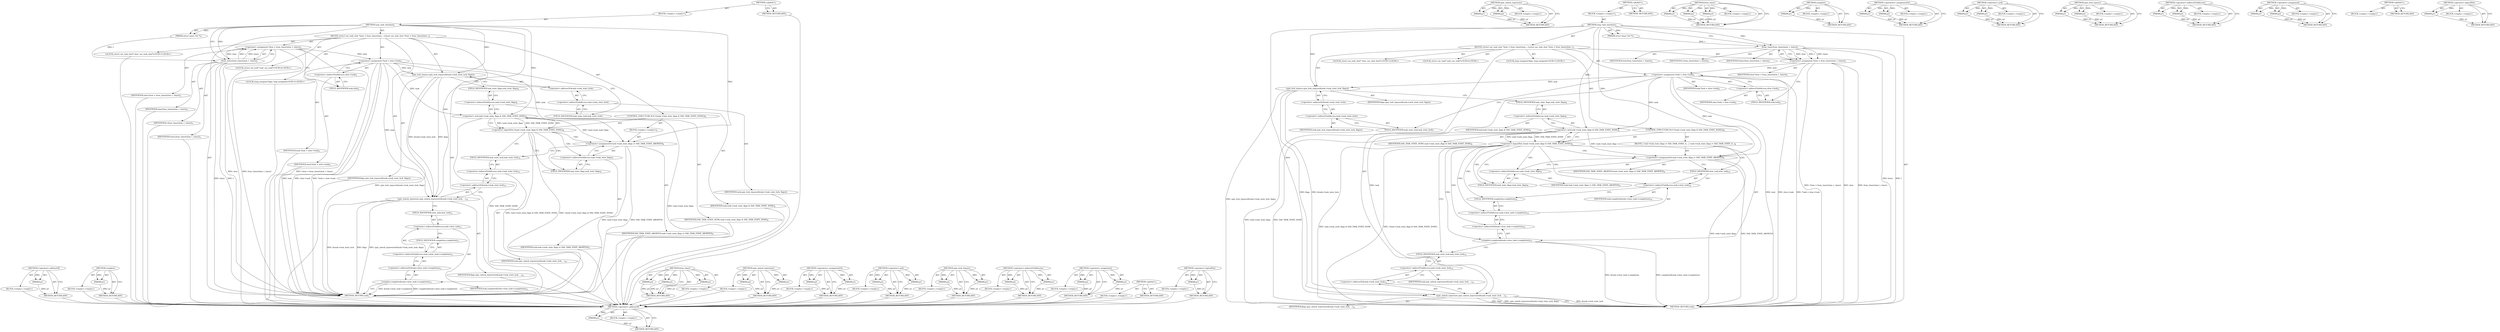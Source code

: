 digraph "&lt;operator&gt;.logicalNot" {
vulnerable_101 [label=<(METHOD,&lt;operator&gt;.addressOf)>];
vulnerable_102 [label=<(PARAM,p1)>];
vulnerable_103 [label=<(BLOCK,&lt;empty&gt;,&lt;empty&gt;)>];
vulnerable_104 [label=<(METHOD_RETURN,ANY)>];
vulnerable_124 [label=<(METHOD,complete)>];
vulnerable_125 [label=<(PARAM,p1)>];
vulnerable_126 [label=<(BLOCK,&lt;empty&gt;,&lt;empty&gt;)>];
vulnerable_127 [label=<(METHOD_RETURN,ANY)>];
vulnerable_6 [label=<(METHOD,&lt;global&gt;)<SUB>1</SUB>>];
vulnerable_7 [label=<(BLOCK,&lt;empty&gt;,&lt;empty&gt;)<SUB>1</SUB>>];
vulnerable_8 [label=<(METHOD,smp_task_timedout)<SUB>1</SUB>>];
vulnerable_9 [label=<(PARAM,struct timer_list *t)<SUB>1</SUB>>];
vulnerable_10 [label=<(BLOCK,{
	struct sas_task_slow *slow = from_timer(slow...,{
	struct sas_task_slow *slow = from_timer(slow...)<SUB>2</SUB>>];
vulnerable_11 [label="<(LOCAL,struct sas_task_slow* slow: sas_task_slow*)<SUB>3</SUB>>"];
vulnerable_12 [label=<(&lt;operator&gt;.assignment,*slow = from_timer(slow, t, timer))<SUB>3</SUB>>];
vulnerable_13 [label=<(IDENTIFIER,slow,*slow = from_timer(slow, t, timer))<SUB>3</SUB>>];
vulnerable_14 [label=<(from_timer,from_timer(slow, t, timer))<SUB>3</SUB>>];
vulnerable_15 [label=<(IDENTIFIER,slow,from_timer(slow, t, timer))<SUB>3</SUB>>];
vulnerable_16 [label=<(IDENTIFIER,t,from_timer(slow, t, timer))<SUB>3</SUB>>];
vulnerable_17 [label=<(IDENTIFIER,timer,from_timer(slow, t, timer))<SUB>3</SUB>>];
vulnerable_18 [label="<(LOCAL,struct sas_task* task: sas_task*)<SUB>4</SUB>>"];
vulnerable_19 [label=<(&lt;operator&gt;.assignment,*task = slow-&gt;task)<SUB>4</SUB>>];
vulnerable_20 [label=<(IDENTIFIER,task,*task = slow-&gt;task)<SUB>4</SUB>>];
vulnerable_21 [label=<(&lt;operator&gt;.indirectFieldAccess,slow-&gt;task)<SUB>4</SUB>>];
vulnerable_22 [label=<(IDENTIFIER,slow,*task = slow-&gt;task)<SUB>4</SUB>>];
vulnerable_23 [label=<(FIELD_IDENTIFIER,task,task)<SUB>4</SUB>>];
vulnerable_24 [label="<(LOCAL,long unsigned flags: long unsigned)<SUB>5</SUB>>"];
vulnerable_25 [label=<(spin_lock_irqsave,spin_lock_irqsave(&amp;task-&gt;task_state_lock, flags))<SUB>7</SUB>>];
vulnerable_26 [label=<(&lt;operator&gt;.addressOf,&amp;task-&gt;task_state_lock)<SUB>7</SUB>>];
vulnerable_27 [label=<(&lt;operator&gt;.indirectFieldAccess,task-&gt;task_state_lock)<SUB>7</SUB>>];
vulnerable_28 [label=<(IDENTIFIER,task,spin_lock_irqsave(&amp;task-&gt;task_state_lock, flags))<SUB>7</SUB>>];
vulnerable_29 [label=<(FIELD_IDENTIFIER,task_state_lock,task_state_lock)<SUB>7</SUB>>];
vulnerable_30 [label=<(IDENTIFIER,flags,spin_lock_irqsave(&amp;task-&gt;task_state_lock, flags))<SUB>7</SUB>>];
vulnerable_31 [label=<(CONTROL_STRUCTURE,IF,if (!(task-&gt;task_state_flags &amp; SAS_TASK_STATE_DONE)))<SUB>8</SUB>>];
vulnerable_32 [label=<(&lt;operator&gt;.logicalNot,!(task-&gt;task_state_flags &amp; SAS_TASK_STATE_DONE))<SUB>8</SUB>>];
vulnerable_33 [label=<(&lt;operator&gt;.and,task-&gt;task_state_flags &amp; SAS_TASK_STATE_DONE)<SUB>8</SUB>>];
vulnerable_34 [label=<(&lt;operator&gt;.indirectFieldAccess,task-&gt;task_state_flags)<SUB>8</SUB>>];
vulnerable_35 [label=<(IDENTIFIER,task,task-&gt;task_state_flags &amp; SAS_TASK_STATE_DONE)<SUB>8</SUB>>];
vulnerable_36 [label=<(FIELD_IDENTIFIER,task_state_flags,task_state_flags)<SUB>8</SUB>>];
vulnerable_37 [label=<(IDENTIFIER,SAS_TASK_STATE_DONE,task-&gt;task_state_flags &amp; SAS_TASK_STATE_DONE)<SUB>8</SUB>>];
vulnerable_38 [label=<(BLOCK,&lt;empty&gt;,&lt;empty&gt;)<SUB>9</SUB>>];
vulnerable_39 [label=<(&lt;operators&gt;.assignmentOr,task-&gt;task_state_flags |= SAS_TASK_STATE_ABORTED)<SUB>9</SUB>>];
vulnerable_40 [label=<(&lt;operator&gt;.indirectFieldAccess,task-&gt;task_state_flags)<SUB>9</SUB>>];
vulnerable_41 [label=<(IDENTIFIER,task,task-&gt;task_state_flags |= SAS_TASK_STATE_ABORTED)<SUB>9</SUB>>];
vulnerable_42 [label=<(FIELD_IDENTIFIER,task_state_flags,task_state_flags)<SUB>9</SUB>>];
vulnerable_43 [label=<(IDENTIFIER,SAS_TASK_STATE_ABORTED,task-&gt;task_state_flags |= SAS_TASK_STATE_ABORTED)<SUB>9</SUB>>];
vulnerable_44 [label=<(spin_unlock_irqrestore,spin_unlock_irqrestore(&amp;task-&gt;task_state_lock, ...)<SUB>10</SUB>>];
vulnerable_45 [label=<(&lt;operator&gt;.addressOf,&amp;task-&gt;task_state_lock)<SUB>10</SUB>>];
vulnerable_46 [label=<(&lt;operator&gt;.indirectFieldAccess,task-&gt;task_state_lock)<SUB>10</SUB>>];
vulnerable_47 [label=<(IDENTIFIER,task,spin_unlock_irqrestore(&amp;task-&gt;task_state_lock, ...)<SUB>10</SUB>>];
vulnerable_48 [label=<(FIELD_IDENTIFIER,task_state_lock,task_state_lock)<SUB>10</SUB>>];
vulnerable_49 [label=<(IDENTIFIER,flags,spin_unlock_irqrestore(&amp;task-&gt;task_state_lock, ...)<SUB>10</SUB>>];
vulnerable_50 [label=<(complete,complete(&amp;task-&gt;slow_task-&gt;completion))<SUB>11</SUB>>];
vulnerable_51 [label=<(&lt;operator&gt;.addressOf,&amp;task-&gt;slow_task-&gt;completion)<SUB>11</SUB>>];
vulnerable_52 [label=<(&lt;operator&gt;.indirectFieldAccess,task-&gt;slow_task-&gt;completion)<SUB>11</SUB>>];
vulnerable_53 [label=<(&lt;operator&gt;.indirectFieldAccess,task-&gt;slow_task)<SUB>11</SUB>>];
vulnerable_54 [label=<(IDENTIFIER,task,complete(&amp;task-&gt;slow_task-&gt;completion))<SUB>11</SUB>>];
vulnerable_55 [label=<(FIELD_IDENTIFIER,slow_task,slow_task)<SUB>11</SUB>>];
vulnerable_56 [label=<(FIELD_IDENTIFIER,completion,completion)<SUB>11</SUB>>];
vulnerable_57 [label=<(METHOD_RETURN,void)<SUB>1</SUB>>];
vulnerable_59 [label=<(METHOD_RETURN,ANY)<SUB>1</SUB>>];
vulnerable_85 [label=<(METHOD,from_timer)>];
vulnerable_86 [label=<(PARAM,p1)>];
vulnerable_87 [label=<(PARAM,p2)>];
vulnerable_88 [label=<(PARAM,p3)>];
vulnerable_89 [label=<(BLOCK,&lt;empty&gt;,&lt;empty&gt;)>];
vulnerable_90 [label=<(METHOD_RETURN,ANY)>];
vulnerable_119 [label=<(METHOD,spin_unlock_irqrestore)>];
vulnerable_120 [label=<(PARAM,p1)>];
vulnerable_121 [label=<(PARAM,p2)>];
vulnerable_122 [label=<(BLOCK,&lt;empty&gt;,&lt;empty&gt;)>];
vulnerable_123 [label=<(METHOD_RETURN,ANY)>];
vulnerable_114 [label=<(METHOD,&lt;operators&gt;.assignmentOr)>];
vulnerable_115 [label=<(PARAM,p1)>];
vulnerable_116 [label=<(PARAM,p2)>];
vulnerable_117 [label=<(BLOCK,&lt;empty&gt;,&lt;empty&gt;)>];
vulnerable_118 [label=<(METHOD_RETURN,ANY)>];
vulnerable_109 [label=<(METHOD,&lt;operator&gt;.and)>];
vulnerable_110 [label=<(PARAM,p1)>];
vulnerable_111 [label=<(PARAM,p2)>];
vulnerable_112 [label=<(BLOCK,&lt;empty&gt;,&lt;empty&gt;)>];
vulnerable_113 [label=<(METHOD_RETURN,ANY)>];
vulnerable_96 [label=<(METHOD,spin_lock_irqsave)>];
vulnerable_97 [label=<(PARAM,p1)>];
vulnerable_98 [label=<(PARAM,p2)>];
vulnerable_99 [label=<(BLOCK,&lt;empty&gt;,&lt;empty&gt;)>];
vulnerable_100 [label=<(METHOD_RETURN,ANY)>];
vulnerable_91 [label=<(METHOD,&lt;operator&gt;.indirectFieldAccess)>];
vulnerable_92 [label=<(PARAM,p1)>];
vulnerable_93 [label=<(PARAM,p2)>];
vulnerable_94 [label=<(BLOCK,&lt;empty&gt;,&lt;empty&gt;)>];
vulnerable_95 [label=<(METHOD_RETURN,ANY)>];
vulnerable_80 [label=<(METHOD,&lt;operator&gt;.assignment)>];
vulnerable_81 [label=<(PARAM,p1)>];
vulnerable_82 [label=<(PARAM,p2)>];
vulnerable_83 [label=<(BLOCK,&lt;empty&gt;,&lt;empty&gt;)>];
vulnerable_84 [label=<(METHOD_RETURN,ANY)>];
vulnerable_74 [label=<(METHOD,&lt;global&gt;)<SUB>1</SUB>>];
vulnerable_75 [label=<(BLOCK,&lt;empty&gt;,&lt;empty&gt;)>];
vulnerable_76 [label=<(METHOD_RETURN,ANY)>];
vulnerable_105 [label=<(METHOD,&lt;operator&gt;.logicalNot)>];
vulnerable_106 [label=<(PARAM,p1)>];
vulnerable_107 [label=<(BLOCK,&lt;empty&gt;,&lt;empty&gt;)>];
vulnerable_108 [label=<(METHOD_RETURN,ANY)>];
fixed_101 [label=<(METHOD,&lt;operator&gt;.addressOf)>];
fixed_102 [label=<(PARAM,p1)>];
fixed_103 [label=<(BLOCK,&lt;empty&gt;,&lt;empty&gt;)>];
fixed_104 [label=<(METHOD_RETURN,ANY)>];
fixed_123 [label=<(METHOD,spin_unlock_irqrestore)>];
fixed_124 [label=<(PARAM,p1)>];
fixed_125 [label=<(PARAM,p2)>];
fixed_126 [label=<(BLOCK,&lt;empty&gt;,&lt;empty&gt;)>];
fixed_127 [label=<(METHOD_RETURN,ANY)>];
fixed_6 [label=<(METHOD,&lt;global&gt;)<SUB>1</SUB>>];
fixed_7 [label=<(BLOCK,&lt;empty&gt;,&lt;empty&gt;)<SUB>1</SUB>>];
fixed_8 [label=<(METHOD,smp_task_timedout)<SUB>1</SUB>>];
fixed_9 [label=<(PARAM,struct timer_list *t)<SUB>1</SUB>>];
fixed_10 [label=<(BLOCK,{
	struct sas_task_slow *slow = from_timer(slow...,{
	struct sas_task_slow *slow = from_timer(slow...)<SUB>2</SUB>>];
fixed_11 [label="<(LOCAL,struct sas_task_slow* slow: sas_task_slow*)<SUB>3</SUB>>"];
fixed_12 [label=<(&lt;operator&gt;.assignment,*slow = from_timer(slow, t, timer))<SUB>3</SUB>>];
fixed_13 [label=<(IDENTIFIER,slow,*slow = from_timer(slow, t, timer))<SUB>3</SUB>>];
fixed_14 [label=<(from_timer,from_timer(slow, t, timer))<SUB>3</SUB>>];
fixed_15 [label=<(IDENTIFIER,slow,from_timer(slow, t, timer))<SUB>3</SUB>>];
fixed_16 [label=<(IDENTIFIER,t,from_timer(slow, t, timer))<SUB>3</SUB>>];
fixed_17 [label=<(IDENTIFIER,timer,from_timer(slow, t, timer))<SUB>3</SUB>>];
fixed_18 [label="<(LOCAL,struct sas_task* task: sas_task*)<SUB>4</SUB>>"];
fixed_19 [label=<(&lt;operator&gt;.assignment,*task = slow-&gt;task)<SUB>4</SUB>>];
fixed_20 [label=<(IDENTIFIER,task,*task = slow-&gt;task)<SUB>4</SUB>>];
fixed_21 [label=<(&lt;operator&gt;.indirectFieldAccess,slow-&gt;task)<SUB>4</SUB>>];
fixed_22 [label=<(IDENTIFIER,slow,*task = slow-&gt;task)<SUB>4</SUB>>];
fixed_23 [label=<(FIELD_IDENTIFIER,task,task)<SUB>4</SUB>>];
fixed_24 [label="<(LOCAL,long unsigned flags: long unsigned)<SUB>5</SUB>>"];
fixed_25 [label=<(spin_lock_irqsave,spin_lock_irqsave(&amp;task-&gt;task_state_lock, flags))<SUB>7</SUB>>];
fixed_26 [label=<(&lt;operator&gt;.addressOf,&amp;task-&gt;task_state_lock)<SUB>7</SUB>>];
fixed_27 [label=<(&lt;operator&gt;.indirectFieldAccess,task-&gt;task_state_lock)<SUB>7</SUB>>];
fixed_28 [label=<(IDENTIFIER,task,spin_lock_irqsave(&amp;task-&gt;task_state_lock, flags))<SUB>7</SUB>>];
fixed_29 [label=<(FIELD_IDENTIFIER,task_state_lock,task_state_lock)<SUB>7</SUB>>];
fixed_30 [label=<(IDENTIFIER,flags,spin_lock_irqsave(&amp;task-&gt;task_state_lock, flags))<SUB>7</SUB>>];
fixed_31 [label=<(CONTROL_STRUCTURE,IF,if (!(task-&gt;task_state_flags &amp; SAS_TASK_STATE_DONE)))<SUB>8</SUB>>];
fixed_32 [label=<(&lt;operator&gt;.logicalNot,!(task-&gt;task_state_flags &amp; SAS_TASK_STATE_DONE))<SUB>8</SUB>>];
fixed_33 [label=<(&lt;operator&gt;.and,task-&gt;task_state_flags &amp; SAS_TASK_STATE_DONE)<SUB>8</SUB>>];
fixed_34 [label=<(&lt;operator&gt;.indirectFieldAccess,task-&gt;task_state_flags)<SUB>8</SUB>>];
fixed_35 [label=<(IDENTIFIER,task,task-&gt;task_state_flags &amp; SAS_TASK_STATE_DONE)<SUB>8</SUB>>];
fixed_36 [label=<(FIELD_IDENTIFIER,task_state_flags,task_state_flags)<SUB>8</SUB>>];
fixed_37 [label=<(IDENTIFIER,SAS_TASK_STATE_DONE,task-&gt;task_state_flags &amp; SAS_TASK_STATE_DONE)<SUB>8</SUB>>];
fixed_38 [label=<(BLOCK,{
 		task-&gt;task_state_flags |= SAS_TASK_STATE_A...,{
 		task-&gt;task_state_flags |= SAS_TASK_STATE_A...)<SUB>8</SUB>>];
fixed_39 [label=<(&lt;operators&gt;.assignmentOr,task-&gt;task_state_flags |= SAS_TASK_STATE_ABORTED)<SUB>9</SUB>>];
fixed_40 [label=<(&lt;operator&gt;.indirectFieldAccess,task-&gt;task_state_flags)<SUB>9</SUB>>];
fixed_41 [label=<(IDENTIFIER,task,task-&gt;task_state_flags |= SAS_TASK_STATE_ABORTED)<SUB>9</SUB>>];
fixed_42 [label=<(FIELD_IDENTIFIER,task_state_flags,task_state_flags)<SUB>9</SUB>>];
fixed_43 [label=<(IDENTIFIER,SAS_TASK_STATE_ABORTED,task-&gt;task_state_flags |= SAS_TASK_STATE_ABORTED)<SUB>9</SUB>>];
fixed_44 [label=<(complete,complete(&amp;task-&gt;slow_task-&gt;completion))<SUB>10</SUB>>];
fixed_45 [label=<(&lt;operator&gt;.addressOf,&amp;task-&gt;slow_task-&gt;completion)<SUB>10</SUB>>];
fixed_46 [label=<(&lt;operator&gt;.indirectFieldAccess,task-&gt;slow_task-&gt;completion)<SUB>10</SUB>>];
fixed_47 [label=<(&lt;operator&gt;.indirectFieldAccess,task-&gt;slow_task)<SUB>10</SUB>>];
fixed_48 [label=<(IDENTIFIER,task,complete(&amp;task-&gt;slow_task-&gt;completion))<SUB>10</SUB>>];
fixed_49 [label=<(FIELD_IDENTIFIER,slow_task,slow_task)<SUB>10</SUB>>];
fixed_50 [label=<(FIELD_IDENTIFIER,completion,completion)<SUB>10</SUB>>];
fixed_51 [label=<(spin_unlock_irqrestore,spin_unlock_irqrestore(&amp;task-&gt;task_state_lock, ...)<SUB>12</SUB>>];
fixed_52 [label=<(&lt;operator&gt;.addressOf,&amp;task-&gt;task_state_lock)<SUB>12</SUB>>];
fixed_53 [label=<(&lt;operator&gt;.indirectFieldAccess,task-&gt;task_state_lock)<SUB>12</SUB>>];
fixed_54 [label=<(IDENTIFIER,task,spin_unlock_irqrestore(&amp;task-&gt;task_state_lock, ...)<SUB>12</SUB>>];
fixed_55 [label=<(FIELD_IDENTIFIER,task_state_lock,task_state_lock)<SUB>12</SUB>>];
fixed_56 [label=<(IDENTIFIER,flags,spin_unlock_irqrestore(&amp;task-&gt;task_state_lock, ...)<SUB>12</SUB>>];
fixed_57 [label=<(METHOD_RETURN,void)<SUB>1</SUB>>];
fixed_59 [label=<(METHOD_RETURN,ANY)<SUB>1</SUB>>];
fixed_85 [label=<(METHOD,from_timer)>];
fixed_86 [label=<(PARAM,p1)>];
fixed_87 [label=<(PARAM,p2)>];
fixed_88 [label=<(PARAM,p3)>];
fixed_89 [label=<(BLOCK,&lt;empty&gt;,&lt;empty&gt;)>];
fixed_90 [label=<(METHOD_RETURN,ANY)>];
fixed_119 [label=<(METHOD,complete)>];
fixed_120 [label=<(PARAM,p1)>];
fixed_121 [label=<(BLOCK,&lt;empty&gt;,&lt;empty&gt;)>];
fixed_122 [label=<(METHOD_RETURN,ANY)>];
fixed_114 [label=<(METHOD,&lt;operators&gt;.assignmentOr)>];
fixed_115 [label=<(PARAM,p1)>];
fixed_116 [label=<(PARAM,p2)>];
fixed_117 [label=<(BLOCK,&lt;empty&gt;,&lt;empty&gt;)>];
fixed_118 [label=<(METHOD_RETURN,ANY)>];
fixed_109 [label=<(METHOD,&lt;operator&gt;.and)>];
fixed_110 [label=<(PARAM,p1)>];
fixed_111 [label=<(PARAM,p2)>];
fixed_112 [label=<(BLOCK,&lt;empty&gt;,&lt;empty&gt;)>];
fixed_113 [label=<(METHOD_RETURN,ANY)>];
fixed_96 [label=<(METHOD,spin_lock_irqsave)>];
fixed_97 [label=<(PARAM,p1)>];
fixed_98 [label=<(PARAM,p2)>];
fixed_99 [label=<(BLOCK,&lt;empty&gt;,&lt;empty&gt;)>];
fixed_100 [label=<(METHOD_RETURN,ANY)>];
fixed_91 [label=<(METHOD,&lt;operator&gt;.indirectFieldAccess)>];
fixed_92 [label=<(PARAM,p1)>];
fixed_93 [label=<(PARAM,p2)>];
fixed_94 [label=<(BLOCK,&lt;empty&gt;,&lt;empty&gt;)>];
fixed_95 [label=<(METHOD_RETURN,ANY)>];
fixed_80 [label=<(METHOD,&lt;operator&gt;.assignment)>];
fixed_81 [label=<(PARAM,p1)>];
fixed_82 [label=<(PARAM,p2)>];
fixed_83 [label=<(BLOCK,&lt;empty&gt;,&lt;empty&gt;)>];
fixed_84 [label=<(METHOD_RETURN,ANY)>];
fixed_74 [label=<(METHOD,&lt;global&gt;)<SUB>1</SUB>>];
fixed_75 [label=<(BLOCK,&lt;empty&gt;,&lt;empty&gt;)>];
fixed_76 [label=<(METHOD_RETURN,ANY)>];
fixed_105 [label=<(METHOD,&lt;operator&gt;.logicalNot)>];
fixed_106 [label=<(PARAM,p1)>];
fixed_107 [label=<(BLOCK,&lt;empty&gt;,&lt;empty&gt;)>];
fixed_108 [label=<(METHOD_RETURN,ANY)>];
vulnerable_101 -> vulnerable_102  [key=0, label="AST: "];
vulnerable_101 -> vulnerable_102  [key=1, label="DDG: "];
vulnerable_101 -> vulnerable_103  [key=0, label="AST: "];
vulnerable_101 -> vulnerable_104  [key=0, label="AST: "];
vulnerable_101 -> vulnerable_104  [key=1, label="CFG: "];
vulnerable_102 -> vulnerable_104  [key=0, label="DDG: p1"];
vulnerable_103 -> fixed_101  [key=0];
vulnerable_104 -> fixed_101  [key=0];
vulnerable_124 -> vulnerable_125  [key=0, label="AST: "];
vulnerable_124 -> vulnerable_125  [key=1, label="DDG: "];
vulnerable_124 -> vulnerable_126  [key=0, label="AST: "];
vulnerable_124 -> vulnerable_127  [key=0, label="AST: "];
vulnerable_124 -> vulnerable_127  [key=1, label="CFG: "];
vulnerable_125 -> vulnerable_127  [key=0, label="DDG: p1"];
vulnerable_126 -> fixed_101  [key=0];
vulnerable_127 -> fixed_101  [key=0];
vulnerable_6 -> vulnerable_7  [key=0, label="AST: "];
vulnerable_6 -> vulnerable_59  [key=0, label="AST: "];
vulnerable_6 -> vulnerable_59  [key=1, label="CFG: "];
vulnerable_7 -> vulnerable_8  [key=0, label="AST: "];
vulnerable_8 -> vulnerable_9  [key=0, label="AST: "];
vulnerable_8 -> vulnerable_9  [key=1, label="DDG: "];
vulnerable_8 -> vulnerable_10  [key=0, label="AST: "];
vulnerable_8 -> vulnerable_57  [key=0, label="AST: "];
vulnerable_8 -> vulnerable_14  [key=0, label="CFG: "];
vulnerable_8 -> vulnerable_14  [key=1, label="DDG: "];
vulnerable_8 -> vulnerable_25  [key=0, label="DDG: "];
vulnerable_8 -> vulnerable_44  [key=0, label="DDG: "];
vulnerable_8 -> vulnerable_39  [key=0, label="DDG: "];
vulnerable_8 -> vulnerable_33  [key=0, label="DDG: "];
vulnerable_9 -> vulnerable_14  [key=0, label="DDG: t"];
vulnerable_10 -> vulnerable_11  [key=0, label="AST: "];
vulnerable_10 -> vulnerable_12  [key=0, label="AST: "];
vulnerable_10 -> vulnerable_18  [key=0, label="AST: "];
vulnerable_10 -> vulnerable_19  [key=0, label="AST: "];
vulnerable_10 -> vulnerable_24  [key=0, label="AST: "];
vulnerable_10 -> vulnerable_25  [key=0, label="AST: "];
vulnerable_10 -> vulnerable_31  [key=0, label="AST: "];
vulnerable_10 -> vulnerable_44  [key=0, label="AST: "];
vulnerable_10 -> vulnerable_50  [key=0, label="AST: "];
vulnerable_11 -> fixed_101  [key=0];
vulnerable_12 -> vulnerable_13  [key=0, label="AST: "];
vulnerable_12 -> vulnerable_14  [key=0, label="AST: "];
vulnerable_12 -> vulnerable_23  [key=0, label="CFG: "];
vulnerable_12 -> vulnerable_57  [key=0, label="DDG: slow"];
vulnerable_12 -> vulnerable_57  [key=1, label="DDG: from_timer(slow, t, timer)"];
vulnerable_12 -> vulnerable_57  [key=2, label="DDG: *slow = from_timer(slow, t, timer)"];
vulnerable_12 -> vulnerable_19  [key=0, label="DDG: slow"];
vulnerable_13 -> fixed_101  [key=0];
vulnerable_14 -> vulnerable_15  [key=0, label="AST: "];
vulnerable_14 -> vulnerable_16  [key=0, label="AST: "];
vulnerable_14 -> vulnerable_17  [key=0, label="AST: "];
vulnerable_14 -> vulnerable_12  [key=0, label="CFG: "];
vulnerable_14 -> vulnerable_12  [key=1, label="DDG: slow"];
vulnerable_14 -> vulnerable_12  [key=2, label="DDG: t"];
vulnerable_14 -> vulnerable_12  [key=3, label="DDG: timer"];
vulnerable_14 -> vulnerable_57  [key=0, label="DDG: t"];
vulnerable_14 -> vulnerable_57  [key=1, label="DDG: timer"];
vulnerable_15 -> fixed_101  [key=0];
vulnerable_16 -> fixed_101  [key=0];
vulnerable_17 -> fixed_101  [key=0];
vulnerable_18 -> fixed_101  [key=0];
vulnerable_19 -> vulnerable_20  [key=0, label="AST: "];
vulnerable_19 -> vulnerable_21  [key=0, label="AST: "];
vulnerable_19 -> vulnerable_29  [key=0, label="CFG: "];
vulnerable_19 -> vulnerable_57  [key=0, label="DDG: task"];
vulnerable_19 -> vulnerable_57  [key=1, label="DDG: slow-&gt;task"];
vulnerable_19 -> vulnerable_57  [key=2, label="DDG: *task = slow-&gt;task"];
vulnerable_19 -> vulnerable_25  [key=0, label="DDG: task"];
vulnerable_19 -> vulnerable_44  [key=0, label="DDG: task"];
vulnerable_19 -> vulnerable_33  [key=0, label="DDG: task"];
vulnerable_19 -> vulnerable_39  [key=0, label="DDG: task"];
vulnerable_20 -> fixed_101  [key=0];
vulnerable_21 -> vulnerable_22  [key=0, label="AST: "];
vulnerable_21 -> vulnerable_23  [key=0, label="AST: "];
vulnerable_21 -> vulnerable_19  [key=0, label="CFG: "];
vulnerable_22 -> fixed_101  [key=0];
vulnerable_23 -> vulnerable_21  [key=0, label="CFG: "];
vulnerable_24 -> fixed_101  [key=0];
vulnerable_25 -> vulnerable_26  [key=0, label="AST: "];
vulnerable_25 -> vulnerable_30  [key=0, label="AST: "];
vulnerable_25 -> vulnerable_36  [key=0, label="CFG: "];
vulnerable_25 -> vulnerable_57  [key=0, label="DDG: spin_lock_irqsave(&amp;task-&gt;task_state_lock, flags)"];
vulnerable_25 -> vulnerable_44  [key=0, label="DDG: &amp;task-&gt;task_state_lock"];
vulnerable_25 -> vulnerable_44  [key=1, label="DDG: flags"];
vulnerable_26 -> vulnerable_27  [key=0, label="AST: "];
vulnerable_26 -> vulnerable_25  [key=0, label="CFG: "];
vulnerable_27 -> vulnerable_28  [key=0, label="AST: "];
vulnerable_27 -> vulnerable_29  [key=0, label="AST: "];
vulnerable_27 -> vulnerable_26  [key=0, label="CFG: "];
vulnerable_28 -> fixed_101  [key=0];
vulnerable_29 -> vulnerable_27  [key=0, label="CFG: "];
vulnerable_30 -> fixed_101  [key=0];
vulnerable_31 -> vulnerable_32  [key=0, label="AST: "];
vulnerable_31 -> vulnerable_38  [key=0, label="AST: "];
vulnerable_32 -> vulnerable_33  [key=0, label="AST: "];
vulnerable_32 -> vulnerable_42  [key=0, label="CFG: "];
vulnerable_32 -> vulnerable_42  [key=1, label="CDG: "];
vulnerable_32 -> vulnerable_48  [key=0, label="CFG: "];
vulnerable_32 -> vulnerable_57  [key=0, label="DDG: task-&gt;task_state_flags &amp; SAS_TASK_STATE_DONE"];
vulnerable_32 -> vulnerable_57  [key=1, label="DDG: !(task-&gt;task_state_flags &amp; SAS_TASK_STATE_DONE)"];
vulnerable_32 -> vulnerable_40  [key=0, label="CDG: "];
vulnerable_32 -> vulnerable_39  [key=0, label="CDG: "];
vulnerable_33 -> vulnerable_34  [key=0, label="AST: "];
vulnerable_33 -> vulnerable_37  [key=0, label="AST: "];
vulnerable_33 -> vulnerable_32  [key=0, label="CFG: "];
vulnerable_33 -> vulnerable_32  [key=1, label="DDG: task-&gt;task_state_flags"];
vulnerable_33 -> vulnerable_32  [key=2, label="DDG: SAS_TASK_STATE_DONE"];
vulnerable_33 -> vulnerable_57  [key=0, label="DDG: task-&gt;task_state_flags"];
vulnerable_33 -> vulnerable_57  [key=1, label="DDG: SAS_TASK_STATE_DONE"];
vulnerable_33 -> vulnerable_39  [key=0, label="DDG: task-&gt;task_state_flags"];
vulnerable_34 -> vulnerable_35  [key=0, label="AST: "];
vulnerable_34 -> vulnerable_36  [key=0, label="AST: "];
vulnerable_34 -> vulnerable_33  [key=0, label="CFG: "];
vulnerable_35 -> fixed_101  [key=0];
vulnerable_36 -> vulnerable_34  [key=0, label="CFG: "];
vulnerable_37 -> fixed_101  [key=0];
vulnerable_38 -> vulnerable_39  [key=0, label="AST: "];
vulnerable_39 -> vulnerable_40  [key=0, label="AST: "];
vulnerable_39 -> vulnerable_43  [key=0, label="AST: "];
vulnerable_39 -> vulnerable_48  [key=0, label="CFG: "];
vulnerable_39 -> vulnerable_57  [key=0, label="DDG: task-&gt;task_state_flags"];
vulnerable_39 -> vulnerable_57  [key=1, label="DDG: SAS_TASK_STATE_ABORTED"];
vulnerable_40 -> vulnerable_41  [key=0, label="AST: "];
vulnerable_40 -> vulnerable_42  [key=0, label="AST: "];
vulnerable_40 -> vulnerable_39  [key=0, label="CFG: "];
vulnerable_41 -> fixed_101  [key=0];
vulnerable_42 -> vulnerable_40  [key=0, label="CFG: "];
vulnerable_43 -> fixed_101  [key=0];
vulnerable_44 -> vulnerable_45  [key=0, label="AST: "];
vulnerable_44 -> vulnerable_49  [key=0, label="AST: "];
vulnerable_44 -> vulnerable_55  [key=0, label="CFG: "];
vulnerable_44 -> vulnerable_57  [key=0, label="DDG: &amp;task-&gt;task_state_lock"];
vulnerable_44 -> vulnerable_57  [key=1, label="DDG: flags"];
vulnerable_44 -> vulnerable_57  [key=2, label="DDG: spin_unlock_irqrestore(&amp;task-&gt;task_state_lock, flags)"];
vulnerable_45 -> vulnerable_46  [key=0, label="AST: "];
vulnerable_45 -> vulnerable_44  [key=0, label="CFG: "];
vulnerable_46 -> vulnerable_47  [key=0, label="AST: "];
vulnerable_46 -> vulnerable_48  [key=0, label="AST: "];
vulnerable_46 -> vulnerable_45  [key=0, label="CFG: "];
vulnerable_47 -> fixed_101  [key=0];
vulnerable_48 -> vulnerable_46  [key=0, label="CFG: "];
vulnerable_49 -> fixed_101  [key=0];
vulnerable_50 -> vulnerable_51  [key=0, label="AST: "];
vulnerable_50 -> vulnerable_57  [key=0, label="CFG: "];
vulnerable_50 -> vulnerable_57  [key=1, label="DDG: &amp;task-&gt;slow_task-&gt;completion"];
vulnerable_50 -> vulnerable_57  [key=2, label="DDG: complete(&amp;task-&gt;slow_task-&gt;completion)"];
vulnerable_51 -> vulnerable_52  [key=0, label="AST: "];
vulnerable_51 -> vulnerable_50  [key=0, label="CFG: "];
vulnerable_52 -> vulnerable_53  [key=0, label="AST: "];
vulnerable_52 -> vulnerable_56  [key=0, label="AST: "];
vulnerable_52 -> vulnerable_51  [key=0, label="CFG: "];
vulnerable_53 -> vulnerable_54  [key=0, label="AST: "];
vulnerable_53 -> vulnerable_55  [key=0, label="AST: "];
vulnerable_53 -> vulnerable_56  [key=0, label="CFG: "];
vulnerable_54 -> fixed_101  [key=0];
vulnerable_55 -> vulnerable_53  [key=0, label="CFG: "];
vulnerable_56 -> vulnerable_52  [key=0, label="CFG: "];
vulnerable_57 -> fixed_101  [key=0];
vulnerable_59 -> fixed_101  [key=0];
vulnerable_85 -> vulnerable_86  [key=0, label="AST: "];
vulnerable_85 -> vulnerable_86  [key=1, label="DDG: "];
vulnerable_85 -> vulnerable_89  [key=0, label="AST: "];
vulnerable_85 -> vulnerable_87  [key=0, label="AST: "];
vulnerable_85 -> vulnerable_87  [key=1, label="DDG: "];
vulnerable_85 -> vulnerable_90  [key=0, label="AST: "];
vulnerable_85 -> vulnerable_90  [key=1, label="CFG: "];
vulnerable_85 -> vulnerable_88  [key=0, label="AST: "];
vulnerable_85 -> vulnerable_88  [key=1, label="DDG: "];
vulnerable_86 -> vulnerable_90  [key=0, label="DDG: p1"];
vulnerable_87 -> vulnerable_90  [key=0, label="DDG: p2"];
vulnerable_88 -> vulnerable_90  [key=0, label="DDG: p3"];
vulnerable_89 -> fixed_101  [key=0];
vulnerable_90 -> fixed_101  [key=0];
vulnerable_119 -> vulnerable_120  [key=0, label="AST: "];
vulnerable_119 -> vulnerable_120  [key=1, label="DDG: "];
vulnerable_119 -> vulnerable_122  [key=0, label="AST: "];
vulnerable_119 -> vulnerable_121  [key=0, label="AST: "];
vulnerable_119 -> vulnerable_121  [key=1, label="DDG: "];
vulnerable_119 -> vulnerable_123  [key=0, label="AST: "];
vulnerable_119 -> vulnerable_123  [key=1, label="CFG: "];
vulnerable_120 -> vulnerable_123  [key=0, label="DDG: p1"];
vulnerable_121 -> vulnerable_123  [key=0, label="DDG: p2"];
vulnerable_122 -> fixed_101  [key=0];
vulnerable_123 -> fixed_101  [key=0];
vulnerable_114 -> vulnerable_115  [key=0, label="AST: "];
vulnerable_114 -> vulnerable_115  [key=1, label="DDG: "];
vulnerable_114 -> vulnerable_117  [key=0, label="AST: "];
vulnerable_114 -> vulnerable_116  [key=0, label="AST: "];
vulnerable_114 -> vulnerable_116  [key=1, label="DDG: "];
vulnerable_114 -> vulnerable_118  [key=0, label="AST: "];
vulnerable_114 -> vulnerable_118  [key=1, label="CFG: "];
vulnerable_115 -> vulnerable_118  [key=0, label="DDG: p1"];
vulnerable_116 -> vulnerable_118  [key=0, label="DDG: p2"];
vulnerable_117 -> fixed_101  [key=0];
vulnerable_118 -> fixed_101  [key=0];
vulnerable_109 -> vulnerable_110  [key=0, label="AST: "];
vulnerable_109 -> vulnerable_110  [key=1, label="DDG: "];
vulnerable_109 -> vulnerable_112  [key=0, label="AST: "];
vulnerable_109 -> vulnerable_111  [key=0, label="AST: "];
vulnerable_109 -> vulnerable_111  [key=1, label="DDG: "];
vulnerable_109 -> vulnerable_113  [key=0, label="AST: "];
vulnerable_109 -> vulnerable_113  [key=1, label="CFG: "];
vulnerable_110 -> vulnerable_113  [key=0, label="DDG: p1"];
vulnerable_111 -> vulnerable_113  [key=0, label="DDG: p2"];
vulnerable_112 -> fixed_101  [key=0];
vulnerable_113 -> fixed_101  [key=0];
vulnerable_96 -> vulnerable_97  [key=0, label="AST: "];
vulnerable_96 -> vulnerable_97  [key=1, label="DDG: "];
vulnerable_96 -> vulnerable_99  [key=0, label="AST: "];
vulnerable_96 -> vulnerable_98  [key=0, label="AST: "];
vulnerable_96 -> vulnerable_98  [key=1, label="DDG: "];
vulnerable_96 -> vulnerable_100  [key=0, label="AST: "];
vulnerable_96 -> vulnerable_100  [key=1, label="CFG: "];
vulnerable_97 -> vulnerable_100  [key=0, label="DDG: p1"];
vulnerable_98 -> vulnerable_100  [key=0, label="DDG: p2"];
vulnerable_99 -> fixed_101  [key=0];
vulnerable_100 -> fixed_101  [key=0];
vulnerable_91 -> vulnerable_92  [key=0, label="AST: "];
vulnerable_91 -> vulnerable_92  [key=1, label="DDG: "];
vulnerable_91 -> vulnerable_94  [key=0, label="AST: "];
vulnerable_91 -> vulnerable_93  [key=0, label="AST: "];
vulnerable_91 -> vulnerable_93  [key=1, label="DDG: "];
vulnerable_91 -> vulnerable_95  [key=0, label="AST: "];
vulnerable_91 -> vulnerable_95  [key=1, label="CFG: "];
vulnerable_92 -> vulnerable_95  [key=0, label="DDG: p1"];
vulnerable_93 -> vulnerable_95  [key=0, label="DDG: p2"];
vulnerable_94 -> fixed_101  [key=0];
vulnerable_95 -> fixed_101  [key=0];
vulnerable_80 -> vulnerable_81  [key=0, label="AST: "];
vulnerable_80 -> vulnerable_81  [key=1, label="DDG: "];
vulnerable_80 -> vulnerable_83  [key=0, label="AST: "];
vulnerable_80 -> vulnerable_82  [key=0, label="AST: "];
vulnerable_80 -> vulnerable_82  [key=1, label="DDG: "];
vulnerable_80 -> vulnerable_84  [key=0, label="AST: "];
vulnerable_80 -> vulnerable_84  [key=1, label="CFG: "];
vulnerable_81 -> vulnerable_84  [key=0, label="DDG: p1"];
vulnerable_82 -> vulnerable_84  [key=0, label="DDG: p2"];
vulnerable_83 -> fixed_101  [key=0];
vulnerable_84 -> fixed_101  [key=0];
vulnerable_74 -> vulnerable_75  [key=0, label="AST: "];
vulnerable_74 -> vulnerable_76  [key=0, label="AST: "];
vulnerable_74 -> vulnerable_76  [key=1, label="CFG: "];
vulnerable_75 -> fixed_101  [key=0];
vulnerable_76 -> fixed_101  [key=0];
vulnerable_105 -> vulnerable_106  [key=0, label="AST: "];
vulnerable_105 -> vulnerable_106  [key=1, label="DDG: "];
vulnerable_105 -> vulnerable_107  [key=0, label="AST: "];
vulnerable_105 -> vulnerable_108  [key=0, label="AST: "];
vulnerable_105 -> vulnerable_108  [key=1, label="CFG: "];
vulnerable_106 -> vulnerable_108  [key=0, label="DDG: p1"];
vulnerable_107 -> fixed_101  [key=0];
vulnerable_108 -> fixed_101  [key=0];
fixed_101 -> fixed_102  [key=0, label="AST: "];
fixed_101 -> fixed_102  [key=1, label="DDG: "];
fixed_101 -> fixed_103  [key=0, label="AST: "];
fixed_101 -> fixed_104  [key=0, label="AST: "];
fixed_101 -> fixed_104  [key=1, label="CFG: "];
fixed_102 -> fixed_104  [key=0, label="DDG: p1"];
fixed_123 -> fixed_124  [key=0, label="AST: "];
fixed_123 -> fixed_124  [key=1, label="DDG: "];
fixed_123 -> fixed_126  [key=0, label="AST: "];
fixed_123 -> fixed_125  [key=0, label="AST: "];
fixed_123 -> fixed_125  [key=1, label="DDG: "];
fixed_123 -> fixed_127  [key=0, label="AST: "];
fixed_123 -> fixed_127  [key=1, label="CFG: "];
fixed_124 -> fixed_127  [key=0, label="DDG: p1"];
fixed_125 -> fixed_127  [key=0, label="DDG: p2"];
fixed_6 -> fixed_7  [key=0, label="AST: "];
fixed_6 -> fixed_59  [key=0, label="AST: "];
fixed_6 -> fixed_59  [key=1, label="CFG: "];
fixed_7 -> fixed_8  [key=0, label="AST: "];
fixed_8 -> fixed_9  [key=0, label="AST: "];
fixed_8 -> fixed_9  [key=1, label="DDG: "];
fixed_8 -> fixed_10  [key=0, label="AST: "];
fixed_8 -> fixed_57  [key=0, label="AST: "];
fixed_8 -> fixed_14  [key=0, label="CFG: "];
fixed_8 -> fixed_14  [key=1, label="DDG: "];
fixed_8 -> fixed_25  [key=0, label="DDG: "];
fixed_8 -> fixed_51  [key=0, label="DDG: "];
fixed_8 -> fixed_39  [key=0, label="DDG: "];
fixed_8 -> fixed_33  [key=0, label="DDG: "];
fixed_9 -> fixed_14  [key=0, label="DDG: t"];
fixed_10 -> fixed_11  [key=0, label="AST: "];
fixed_10 -> fixed_12  [key=0, label="AST: "];
fixed_10 -> fixed_18  [key=0, label="AST: "];
fixed_10 -> fixed_19  [key=0, label="AST: "];
fixed_10 -> fixed_24  [key=0, label="AST: "];
fixed_10 -> fixed_25  [key=0, label="AST: "];
fixed_10 -> fixed_31  [key=0, label="AST: "];
fixed_10 -> fixed_51  [key=0, label="AST: "];
fixed_12 -> fixed_13  [key=0, label="AST: "];
fixed_12 -> fixed_14  [key=0, label="AST: "];
fixed_12 -> fixed_23  [key=0, label="CFG: "];
fixed_12 -> fixed_57  [key=0, label="DDG: slow"];
fixed_12 -> fixed_57  [key=1, label="DDG: from_timer(slow, t, timer)"];
fixed_12 -> fixed_57  [key=2, label="DDG: *slow = from_timer(slow, t, timer)"];
fixed_12 -> fixed_19  [key=0, label="DDG: slow"];
fixed_14 -> fixed_15  [key=0, label="AST: "];
fixed_14 -> fixed_16  [key=0, label="AST: "];
fixed_14 -> fixed_17  [key=0, label="AST: "];
fixed_14 -> fixed_12  [key=0, label="CFG: "];
fixed_14 -> fixed_12  [key=1, label="DDG: slow"];
fixed_14 -> fixed_12  [key=2, label="DDG: t"];
fixed_14 -> fixed_12  [key=3, label="DDG: timer"];
fixed_14 -> fixed_57  [key=0, label="DDG: t"];
fixed_14 -> fixed_57  [key=1, label="DDG: timer"];
fixed_19 -> fixed_20  [key=0, label="AST: "];
fixed_19 -> fixed_21  [key=0, label="AST: "];
fixed_19 -> fixed_29  [key=0, label="CFG: "];
fixed_19 -> fixed_57  [key=0, label="DDG: task"];
fixed_19 -> fixed_57  [key=1, label="DDG: slow-&gt;task"];
fixed_19 -> fixed_57  [key=2, label="DDG: *task = slow-&gt;task"];
fixed_19 -> fixed_25  [key=0, label="DDG: task"];
fixed_19 -> fixed_51  [key=0, label="DDG: task"];
fixed_19 -> fixed_33  [key=0, label="DDG: task"];
fixed_19 -> fixed_39  [key=0, label="DDG: task"];
fixed_21 -> fixed_22  [key=0, label="AST: "];
fixed_21 -> fixed_23  [key=0, label="AST: "];
fixed_21 -> fixed_19  [key=0, label="CFG: "];
fixed_23 -> fixed_21  [key=0, label="CFG: "];
fixed_25 -> fixed_26  [key=0, label="AST: "];
fixed_25 -> fixed_30  [key=0, label="AST: "];
fixed_25 -> fixed_36  [key=0, label="CFG: "];
fixed_25 -> fixed_57  [key=0, label="DDG: spin_lock_irqsave(&amp;task-&gt;task_state_lock, flags)"];
fixed_25 -> fixed_51  [key=0, label="DDG: &amp;task-&gt;task_state_lock"];
fixed_25 -> fixed_51  [key=1, label="DDG: flags"];
fixed_26 -> fixed_27  [key=0, label="AST: "];
fixed_26 -> fixed_25  [key=0, label="CFG: "];
fixed_27 -> fixed_28  [key=0, label="AST: "];
fixed_27 -> fixed_29  [key=0, label="AST: "];
fixed_27 -> fixed_26  [key=0, label="CFG: "];
fixed_29 -> fixed_27  [key=0, label="CFG: "];
fixed_31 -> fixed_32  [key=0, label="AST: "];
fixed_31 -> fixed_38  [key=0, label="AST: "];
fixed_32 -> fixed_33  [key=0, label="AST: "];
fixed_32 -> fixed_42  [key=0, label="CFG: "];
fixed_32 -> fixed_42  [key=1, label="CDG: "];
fixed_32 -> fixed_55  [key=0, label="CFG: "];
fixed_32 -> fixed_57  [key=0, label="DDG: task-&gt;task_state_flags &amp; SAS_TASK_STATE_DONE"];
fixed_32 -> fixed_57  [key=1, label="DDG: !(task-&gt;task_state_flags &amp; SAS_TASK_STATE_DONE)"];
fixed_32 -> fixed_40  [key=0, label="CDG: "];
fixed_32 -> fixed_47  [key=0, label="CDG: "];
fixed_32 -> fixed_49  [key=0, label="CDG: "];
fixed_32 -> fixed_50  [key=0, label="CDG: "];
fixed_32 -> fixed_44  [key=0, label="CDG: "];
fixed_32 -> fixed_46  [key=0, label="CDG: "];
fixed_32 -> fixed_45  [key=0, label="CDG: "];
fixed_32 -> fixed_39  [key=0, label="CDG: "];
fixed_33 -> fixed_34  [key=0, label="AST: "];
fixed_33 -> fixed_37  [key=0, label="AST: "];
fixed_33 -> fixed_32  [key=0, label="CFG: "];
fixed_33 -> fixed_32  [key=1, label="DDG: task-&gt;task_state_flags"];
fixed_33 -> fixed_32  [key=2, label="DDG: SAS_TASK_STATE_DONE"];
fixed_33 -> fixed_57  [key=0, label="DDG: task-&gt;task_state_flags"];
fixed_33 -> fixed_57  [key=1, label="DDG: SAS_TASK_STATE_DONE"];
fixed_33 -> fixed_39  [key=0, label="DDG: task-&gt;task_state_flags"];
fixed_34 -> fixed_35  [key=0, label="AST: "];
fixed_34 -> fixed_36  [key=0, label="AST: "];
fixed_34 -> fixed_33  [key=0, label="CFG: "];
fixed_36 -> fixed_34  [key=0, label="CFG: "];
fixed_38 -> fixed_39  [key=0, label="AST: "];
fixed_38 -> fixed_44  [key=0, label="AST: "];
fixed_39 -> fixed_40  [key=0, label="AST: "];
fixed_39 -> fixed_43  [key=0, label="AST: "];
fixed_39 -> fixed_49  [key=0, label="CFG: "];
fixed_39 -> fixed_57  [key=0, label="DDG: task-&gt;task_state_flags"];
fixed_39 -> fixed_57  [key=1, label="DDG: SAS_TASK_STATE_ABORTED"];
fixed_40 -> fixed_41  [key=0, label="AST: "];
fixed_40 -> fixed_42  [key=0, label="AST: "];
fixed_40 -> fixed_39  [key=0, label="CFG: "];
fixed_42 -> fixed_40  [key=0, label="CFG: "];
fixed_44 -> fixed_45  [key=0, label="AST: "];
fixed_44 -> fixed_55  [key=0, label="CFG: "];
fixed_44 -> fixed_57  [key=0, label="DDG: &amp;task-&gt;slow_task-&gt;completion"];
fixed_44 -> fixed_57  [key=1, label="DDG: complete(&amp;task-&gt;slow_task-&gt;completion)"];
fixed_45 -> fixed_46  [key=0, label="AST: "];
fixed_45 -> fixed_44  [key=0, label="CFG: "];
fixed_46 -> fixed_47  [key=0, label="AST: "];
fixed_46 -> fixed_50  [key=0, label="AST: "];
fixed_46 -> fixed_45  [key=0, label="CFG: "];
fixed_47 -> fixed_48  [key=0, label="AST: "];
fixed_47 -> fixed_49  [key=0, label="AST: "];
fixed_47 -> fixed_50  [key=0, label="CFG: "];
fixed_49 -> fixed_47  [key=0, label="CFG: "];
fixed_50 -> fixed_46  [key=0, label="CFG: "];
fixed_51 -> fixed_52  [key=0, label="AST: "];
fixed_51 -> fixed_56  [key=0, label="AST: "];
fixed_51 -> fixed_57  [key=0, label="CFG: "];
fixed_51 -> fixed_57  [key=1, label="DDG: &amp;task-&gt;task_state_lock"];
fixed_51 -> fixed_57  [key=2, label="DDG: flags"];
fixed_51 -> fixed_57  [key=3, label="DDG: spin_unlock_irqrestore(&amp;task-&gt;task_state_lock, flags)"];
fixed_52 -> fixed_53  [key=0, label="AST: "];
fixed_52 -> fixed_51  [key=0, label="CFG: "];
fixed_53 -> fixed_54  [key=0, label="AST: "];
fixed_53 -> fixed_55  [key=0, label="AST: "];
fixed_53 -> fixed_52  [key=0, label="CFG: "];
fixed_55 -> fixed_53  [key=0, label="CFG: "];
fixed_85 -> fixed_86  [key=0, label="AST: "];
fixed_85 -> fixed_86  [key=1, label="DDG: "];
fixed_85 -> fixed_89  [key=0, label="AST: "];
fixed_85 -> fixed_87  [key=0, label="AST: "];
fixed_85 -> fixed_87  [key=1, label="DDG: "];
fixed_85 -> fixed_90  [key=0, label="AST: "];
fixed_85 -> fixed_90  [key=1, label="CFG: "];
fixed_85 -> fixed_88  [key=0, label="AST: "];
fixed_85 -> fixed_88  [key=1, label="DDG: "];
fixed_86 -> fixed_90  [key=0, label="DDG: p1"];
fixed_87 -> fixed_90  [key=0, label="DDG: p2"];
fixed_88 -> fixed_90  [key=0, label="DDG: p3"];
fixed_119 -> fixed_120  [key=0, label="AST: "];
fixed_119 -> fixed_120  [key=1, label="DDG: "];
fixed_119 -> fixed_121  [key=0, label="AST: "];
fixed_119 -> fixed_122  [key=0, label="AST: "];
fixed_119 -> fixed_122  [key=1, label="CFG: "];
fixed_120 -> fixed_122  [key=0, label="DDG: p1"];
fixed_114 -> fixed_115  [key=0, label="AST: "];
fixed_114 -> fixed_115  [key=1, label="DDG: "];
fixed_114 -> fixed_117  [key=0, label="AST: "];
fixed_114 -> fixed_116  [key=0, label="AST: "];
fixed_114 -> fixed_116  [key=1, label="DDG: "];
fixed_114 -> fixed_118  [key=0, label="AST: "];
fixed_114 -> fixed_118  [key=1, label="CFG: "];
fixed_115 -> fixed_118  [key=0, label="DDG: p1"];
fixed_116 -> fixed_118  [key=0, label="DDG: p2"];
fixed_109 -> fixed_110  [key=0, label="AST: "];
fixed_109 -> fixed_110  [key=1, label="DDG: "];
fixed_109 -> fixed_112  [key=0, label="AST: "];
fixed_109 -> fixed_111  [key=0, label="AST: "];
fixed_109 -> fixed_111  [key=1, label="DDG: "];
fixed_109 -> fixed_113  [key=0, label="AST: "];
fixed_109 -> fixed_113  [key=1, label="CFG: "];
fixed_110 -> fixed_113  [key=0, label="DDG: p1"];
fixed_111 -> fixed_113  [key=0, label="DDG: p2"];
fixed_96 -> fixed_97  [key=0, label="AST: "];
fixed_96 -> fixed_97  [key=1, label="DDG: "];
fixed_96 -> fixed_99  [key=0, label="AST: "];
fixed_96 -> fixed_98  [key=0, label="AST: "];
fixed_96 -> fixed_98  [key=1, label="DDG: "];
fixed_96 -> fixed_100  [key=0, label="AST: "];
fixed_96 -> fixed_100  [key=1, label="CFG: "];
fixed_97 -> fixed_100  [key=0, label="DDG: p1"];
fixed_98 -> fixed_100  [key=0, label="DDG: p2"];
fixed_91 -> fixed_92  [key=0, label="AST: "];
fixed_91 -> fixed_92  [key=1, label="DDG: "];
fixed_91 -> fixed_94  [key=0, label="AST: "];
fixed_91 -> fixed_93  [key=0, label="AST: "];
fixed_91 -> fixed_93  [key=1, label="DDG: "];
fixed_91 -> fixed_95  [key=0, label="AST: "];
fixed_91 -> fixed_95  [key=1, label="CFG: "];
fixed_92 -> fixed_95  [key=0, label="DDG: p1"];
fixed_93 -> fixed_95  [key=0, label="DDG: p2"];
fixed_80 -> fixed_81  [key=0, label="AST: "];
fixed_80 -> fixed_81  [key=1, label="DDG: "];
fixed_80 -> fixed_83  [key=0, label="AST: "];
fixed_80 -> fixed_82  [key=0, label="AST: "];
fixed_80 -> fixed_82  [key=1, label="DDG: "];
fixed_80 -> fixed_84  [key=0, label="AST: "];
fixed_80 -> fixed_84  [key=1, label="CFG: "];
fixed_81 -> fixed_84  [key=0, label="DDG: p1"];
fixed_82 -> fixed_84  [key=0, label="DDG: p2"];
fixed_74 -> fixed_75  [key=0, label="AST: "];
fixed_74 -> fixed_76  [key=0, label="AST: "];
fixed_74 -> fixed_76  [key=1, label="CFG: "];
fixed_105 -> fixed_106  [key=0, label="AST: "];
fixed_105 -> fixed_106  [key=1, label="DDG: "];
fixed_105 -> fixed_107  [key=0, label="AST: "];
fixed_105 -> fixed_108  [key=0, label="AST: "];
fixed_105 -> fixed_108  [key=1, label="CFG: "];
fixed_106 -> fixed_108  [key=0, label="DDG: p1"];
}
